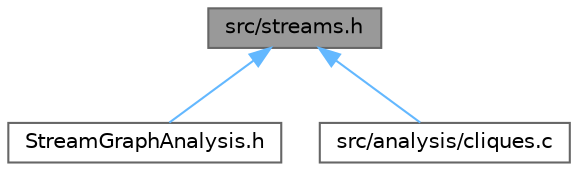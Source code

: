 digraph "src/streams.h"
{
 // LATEX_PDF_SIZE
  bgcolor="transparent";
  edge [fontname=Helvetica,fontsize=10,labelfontname=Helvetica,labelfontsize=10];
  node [fontname=Helvetica,fontsize=10,shape=box,height=0.2,width=0.4];
  Node1 [id="Node000001",label="src/streams.h",height=0.2,width=0.4,color="gray40", fillcolor="grey60", style="filled", fontcolor="black",tooltip="Utility header to include all types of streams at once."];
  Node1 -> Node2 [id="edge3_Node000001_Node000002",dir="back",color="steelblue1",style="solid",tooltip=" "];
  Node2 [id="Node000002",label="StreamGraphAnalysis.h",height=0.2,width=0.4,color="grey40", fillcolor="white", style="filled",URL="$StreamGraphAnalysis_8h.html",tooltip="The main header file of the library."];
  Node1 -> Node3 [id="edge4_Node000001_Node000003",dir="back",color="steelblue1",style="solid",tooltip=" "];
  Node3 [id="Node000003",label="src/analysis/cliques.c",height=0.2,width=0.4,color="grey40", fillcolor="white", style="filled",URL="$cliques_8c.html",tooltip="Implementation of the algorithm to find maximal cliques in a Stream.   The algorithm to find the maxi..."];
}
